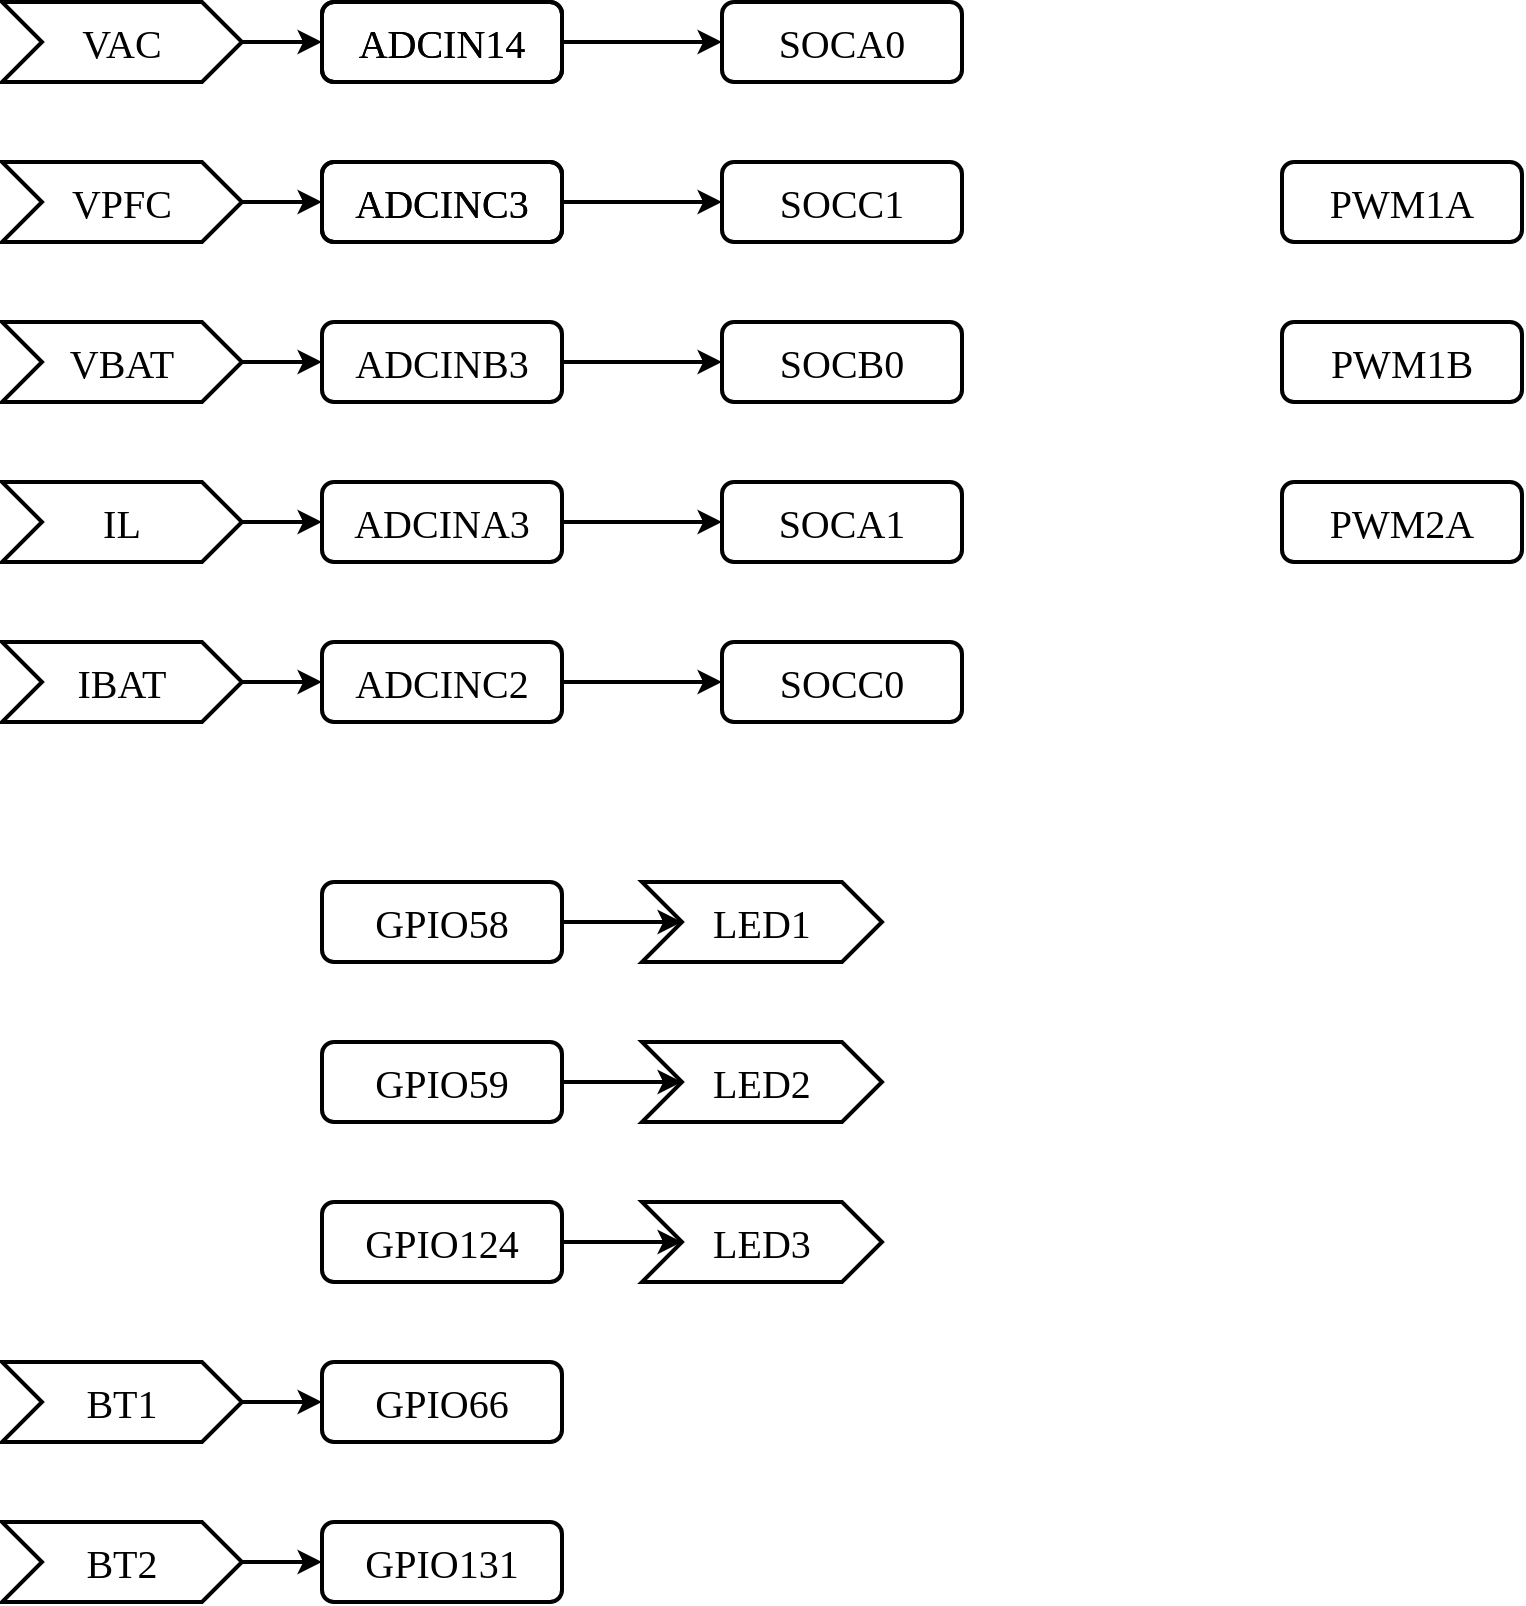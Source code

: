 <mxfile version="20.3.0" type="device"><diagram id="MOgUNtLqQw-Zzr0M2ZQ3" name="Page-1"><mxGraphModel dx="2031" dy="1224" grid="1" gridSize="10" guides="1" tooltips="1" connect="1" arrows="1" fold="1" page="1" pageScale="1" pageWidth="1654" pageHeight="2336" math="0" shadow="0"><root><mxCell id="0"/><mxCell id="1" parent="0"/><mxCell id="oqWOclkFIm8iyKZYhVra-11" value="" style="edgeStyle=orthogonalEdgeStyle;rounded=0;orthogonalLoop=1;jettySize=auto;html=1;fontFamily=Comic Sans MS;fontSize=20;strokeWidth=2;" edge="1" parent="1" source="oqWOclkFIm8iyKZYhVra-1" target="oqWOclkFIm8iyKZYhVra-6"><mxGeometry relative="1" as="geometry"/></mxCell><mxCell id="oqWOclkFIm8iyKZYhVra-1" value="&lt;font style=&quot;font-size: 20px;&quot; face=&quot;Comic Sans MS&quot;&gt;VAC&lt;/font&gt;" style="shape=step;perimeter=stepPerimeter;whiteSpace=wrap;html=1;fixedSize=1;strokeWidth=2;fillColor=none;" vertex="1" parent="1"><mxGeometry x="520" y="280" width="120" height="40" as="geometry"/></mxCell><mxCell id="oqWOclkFIm8iyKZYhVra-12" value="" style="edgeStyle=orthogonalEdgeStyle;rounded=0;orthogonalLoop=1;jettySize=auto;html=1;strokeWidth=2;fontFamily=Comic Sans MS;fontSize=20;" edge="1" parent="1" source="oqWOclkFIm8iyKZYhVra-2" target="oqWOclkFIm8iyKZYhVra-7"><mxGeometry relative="1" as="geometry"/></mxCell><mxCell id="oqWOclkFIm8iyKZYhVra-2" value="&lt;font style=&quot;font-size: 20px;&quot; face=&quot;Comic Sans MS&quot;&gt;VPFC&lt;/font&gt;" style="shape=step;perimeter=stepPerimeter;whiteSpace=wrap;html=1;fixedSize=1;strokeWidth=2;fillColor=none;" vertex="1" parent="1"><mxGeometry x="520" y="360" width="120" height="40" as="geometry"/></mxCell><mxCell id="oqWOclkFIm8iyKZYhVra-13" value="" style="edgeStyle=orthogonalEdgeStyle;rounded=0;orthogonalLoop=1;jettySize=auto;html=1;strokeWidth=2;fontFamily=Comic Sans MS;fontSize=20;" edge="1" parent="1" source="oqWOclkFIm8iyKZYhVra-3" target="oqWOclkFIm8iyKZYhVra-8"><mxGeometry relative="1" as="geometry"/></mxCell><mxCell id="oqWOclkFIm8iyKZYhVra-3" value="&lt;font style=&quot;font-size: 20px;&quot; face=&quot;Comic Sans MS&quot;&gt;VBAT&lt;/font&gt;" style="shape=step;perimeter=stepPerimeter;whiteSpace=wrap;html=1;fixedSize=1;strokeWidth=2;fillColor=none;" vertex="1" parent="1"><mxGeometry x="520" y="440" width="120" height="40" as="geometry"/></mxCell><mxCell id="oqWOclkFIm8iyKZYhVra-14" value="" style="edgeStyle=orthogonalEdgeStyle;rounded=0;orthogonalLoop=1;jettySize=auto;html=1;strokeWidth=2;fontFamily=Comic Sans MS;fontSize=20;" edge="1" parent="1" source="oqWOclkFIm8iyKZYhVra-4" target="oqWOclkFIm8iyKZYhVra-9"><mxGeometry relative="1" as="geometry"/></mxCell><mxCell id="oqWOclkFIm8iyKZYhVra-4" value="&lt;font face=&quot;Comic Sans MS&quot;&gt;&lt;span style=&quot;font-size: 20px;&quot;&gt;IL&lt;/span&gt;&lt;/font&gt;" style="shape=step;perimeter=stepPerimeter;whiteSpace=wrap;html=1;fixedSize=1;strokeWidth=2;fillColor=none;" vertex="1" parent="1"><mxGeometry x="520" y="520" width="120" height="40" as="geometry"/></mxCell><mxCell id="oqWOclkFIm8iyKZYhVra-15" value="" style="edgeStyle=orthogonalEdgeStyle;rounded=0;orthogonalLoop=1;jettySize=auto;html=1;strokeWidth=2;fontFamily=Comic Sans MS;fontSize=20;" edge="1" parent="1" source="oqWOclkFIm8iyKZYhVra-5" target="oqWOclkFIm8iyKZYhVra-10"><mxGeometry relative="1" as="geometry"/></mxCell><mxCell id="oqWOclkFIm8iyKZYhVra-5" value="&lt;font face=&quot;Comic Sans MS&quot;&gt;&lt;span style=&quot;font-size: 20px;&quot;&gt;IBAT&lt;/span&gt;&lt;/font&gt;" style="shape=step;perimeter=stepPerimeter;whiteSpace=wrap;html=1;fixedSize=1;strokeWidth=2;fillColor=none;" vertex="1" parent="1"><mxGeometry x="520" y="600" width="120" height="40" as="geometry"/></mxCell><mxCell id="oqWOclkFIm8iyKZYhVra-6" value="ADCIN14" style="rounded=1;whiteSpace=wrap;html=1;strokeWidth=2;fontFamily=Comic Sans MS;fontSize=20;fillColor=none;" vertex="1" parent="1"><mxGeometry x="680" y="280" width="120" height="40" as="geometry"/></mxCell><mxCell id="oqWOclkFIm8iyKZYhVra-7" value="ADCINC3" style="rounded=1;whiteSpace=wrap;html=1;strokeWidth=2;fontFamily=Comic Sans MS;fontSize=20;fillColor=none;" vertex="1" parent="1"><mxGeometry x="680" y="360" width="120" height="40" as="geometry"/></mxCell><mxCell id="oqWOclkFIm8iyKZYhVra-45" value="" style="edgeStyle=orthogonalEdgeStyle;rounded=0;orthogonalLoop=1;jettySize=auto;html=1;strokeWidth=2;fontFamily=Comic Sans MS;fontSize=20;" edge="1" parent="1" source="oqWOclkFIm8iyKZYhVra-8" target="oqWOclkFIm8iyKZYhVra-40"><mxGeometry relative="1" as="geometry"/></mxCell><mxCell id="oqWOclkFIm8iyKZYhVra-8" value="ADCINB3" style="rounded=1;whiteSpace=wrap;html=1;strokeWidth=2;fontFamily=Comic Sans MS;fontSize=20;fillColor=none;" vertex="1" parent="1"><mxGeometry x="680" y="440" width="120" height="40" as="geometry"/></mxCell><mxCell id="oqWOclkFIm8iyKZYhVra-46" value="" style="edgeStyle=orthogonalEdgeStyle;rounded=0;orthogonalLoop=1;jettySize=auto;html=1;strokeWidth=2;fontFamily=Comic Sans MS;fontSize=20;" edge="1" parent="1" source="oqWOclkFIm8iyKZYhVra-9" target="oqWOclkFIm8iyKZYhVra-41"><mxGeometry relative="1" as="geometry"/></mxCell><mxCell id="oqWOclkFIm8iyKZYhVra-9" value="ADCINA3" style="rounded=1;whiteSpace=wrap;html=1;strokeWidth=2;fontFamily=Comic Sans MS;fontSize=20;fillColor=none;" vertex="1" parent="1"><mxGeometry x="680" y="520" width="120" height="40" as="geometry"/></mxCell><mxCell id="oqWOclkFIm8iyKZYhVra-47" value="" style="edgeStyle=orthogonalEdgeStyle;rounded=0;orthogonalLoop=1;jettySize=auto;html=1;strokeWidth=2;fontFamily=Comic Sans MS;fontSize=20;" edge="1" parent="1" source="oqWOclkFIm8iyKZYhVra-10" target="oqWOclkFIm8iyKZYhVra-42"><mxGeometry relative="1" as="geometry"/></mxCell><mxCell id="oqWOclkFIm8iyKZYhVra-10" value="ADCINC2" style="rounded=1;whiteSpace=wrap;html=1;strokeWidth=2;fontFamily=Comic Sans MS;fontSize=20;fillColor=none;" vertex="1" parent="1"><mxGeometry x="680" y="600" width="120" height="40" as="geometry"/></mxCell><mxCell id="oqWOclkFIm8iyKZYhVra-43" value="" style="edgeStyle=orthogonalEdgeStyle;rounded=0;orthogonalLoop=1;jettySize=auto;html=1;strokeWidth=2;fontFamily=Comic Sans MS;fontSize=20;" edge="1" parent="1" source="oqWOclkFIm8iyKZYhVra-16" target="oqWOclkFIm8iyKZYhVra-38"><mxGeometry relative="1" as="geometry"/></mxCell><mxCell id="oqWOclkFIm8iyKZYhVra-16" value="ADCIN14" style="rounded=1;whiteSpace=wrap;html=1;strokeWidth=2;fontFamily=Comic Sans MS;fontSize=20;fillColor=none;" vertex="1" parent="1"><mxGeometry x="680" y="280" width="120" height="40" as="geometry"/></mxCell><mxCell id="oqWOclkFIm8iyKZYhVra-44" value="" style="edgeStyle=orthogonalEdgeStyle;rounded=0;orthogonalLoop=1;jettySize=auto;html=1;strokeWidth=2;fontFamily=Comic Sans MS;fontSize=20;" edge="1" parent="1" source="oqWOclkFIm8iyKZYhVra-17" target="oqWOclkFIm8iyKZYhVra-39"><mxGeometry relative="1" as="geometry"/></mxCell><mxCell id="oqWOclkFIm8iyKZYhVra-17" value="ADCINC3" style="rounded=1;whiteSpace=wrap;html=1;strokeWidth=2;fontFamily=Comic Sans MS;fontSize=20;fillColor=none;" vertex="1" parent="1"><mxGeometry x="680" y="360" width="120" height="40" as="geometry"/></mxCell><mxCell id="oqWOclkFIm8iyKZYhVra-18" value="PWM1A" style="rounded=1;whiteSpace=wrap;html=1;strokeWidth=2;fontFamily=Comic Sans MS;fontSize=20;fillColor=none;" vertex="1" parent="1"><mxGeometry x="1160" y="360" width="120" height="40" as="geometry"/></mxCell><mxCell id="oqWOclkFIm8iyKZYhVra-19" value="PWM1B" style="rounded=1;whiteSpace=wrap;html=1;strokeWidth=2;fontFamily=Comic Sans MS;fontSize=20;fillColor=none;" vertex="1" parent="1"><mxGeometry x="1160" y="440" width="120" height="40" as="geometry"/></mxCell><mxCell id="oqWOclkFIm8iyKZYhVra-20" value="PWM2A" style="rounded=1;whiteSpace=wrap;html=1;strokeWidth=2;fontFamily=Comic Sans MS;fontSize=20;fillColor=none;" vertex="1" parent="1"><mxGeometry x="1160" y="520" width="120" height="40" as="geometry"/></mxCell><mxCell id="oqWOclkFIm8iyKZYhVra-22" value="GPIO66" style="rounded=1;whiteSpace=wrap;html=1;strokeWidth=2;fontFamily=Comic Sans MS;fontSize=20;fillColor=none;" vertex="1" parent="1"><mxGeometry x="680" y="960" width="120" height="40" as="geometry"/></mxCell><mxCell id="oqWOclkFIm8iyKZYhVra-26" value="" style="edgeStyle=orthogonalEdgeStyle;rounded=0;orthogonalLoop=1;jettySize=auto;html=1;strokeWidth=2;fontFamily=Comic Sans MS;fontSize=20;" edge="1" parent="1" source="oqWOclkFIm8iyKZYhVra-23" target="oqWOclkFIm8iyKZYhVra-22"><mxGeometry relative="1" as="geometry"/></mxCell><mxCell id="oqWOclkFIm8iyKZYhVra-23" value="&lt;font style=&quot;font-size: 20px;&quot; face=&quot;Comic Sans MS&quot;&gt;BT1&lt;/font&gt;" style="shape=step;perimeter=stepPerimeter;whiteSpace=wrap;html=1;fixedSize=1;strokeWidth=2;fillColor=none;" vertex="1" parent="1"><mxGeometry x="520" y="960" width="120" height="40" as="geometry"/></mxCell><mxCell id="oqWOclkFIm8iyKZYhVra-27" value="" style="edgeStyle=orthogonalEdgeStyle;rounded=0;orthogonalLoop=1;jettySize=auto;html=1;strokeWidth=2;fontFamily=Comic Sans MS;fontSize=20;" edge="1" parent="1" source="oqWOclkFIm8iyKZYhVra-24" target="oqWOclkFIm8iyKZYhVra-25"><mxGeometry relative="1" as="geometry"/></mxCell><mxCell id="oqWOclkFIm8iyKZYhVra-24" value="&lt;font style=&quot;font-size: 20px;&quot; face=&quot;Comic Sans MS&quot;&gt;BT2&lt;/font&gt;" style="shape=step;perimeter=stepPerimeter;whiteSpace=wrap;html=1;fixedSize=1;strokeWidth=2;fillColor=none;" vertex="1" parent="1"><mxGeometry x="520" y="1040" width="120" height="40" as="geometry"/></mxCell><mxCell id="oqWOclkFIm8iyKZYhVra-25" value="GPIO131" style="rounded=1;whiteSpace=wrap;html=1;strokeWidth=2;fontFamily=Comic Sans MS;fontSize=20;fillColor=none;" vertex="1" parent="1"><mxGeometry x="680" y="1040" width="120" height="40" as="geometry"/></mxCell><mxCell id="oqWOclkFIm8iyKZYhVra-32" value="" style="edgeStyle=orthogonalEdgeStyle;rounded=0;orthogonalLoop=1;jettySize=auto;html=1;strokeWidth=2;fontFamily=Comic Sans MS;fontSize=20;" edge="1" parent="1" source="oqWOclkFIm8iyKZYhVra-28" target="oqWOclkFIm8iyKZYhVra-31"><mxGeometry relative="1" as="geometry"/></mxCell><mxCell id="oqWOclkFIm8iyKZYhVra-28" value="GPIO58" style="rounded=1;whiteSpace=wrap;html=1;strokeWidth=2;fontFamily=Comic Sans MS;fontSize=20;fillColor=none;" vertex="1" parent="1"><mxGeometry x="680" y="720" width="120" height="40" as="geometry"/></mxCell><mxCell id="oqWOclkFIm8iyKZYhVra-36" value="" style="edgeStyle=orthogonalEdgeStyle;rounded=0;orthogonalLoop=1;jettySize=auto;html=1;strokeWidth=2;fontFamily=Comic Sans MS;fontSize=20;" edge="1" parent="1" source="oqWOclkFIm8iyKZYhVra-29" target="oqWOclkFIm8iyKZYhVra-34"><mxGeometry relative="1" as="geometry"/></mxCell><mxCell id="oqWOclkFIm8iyKZYhVra-29" value="GPIO59" style="rounded=1;whiteSpace=wrap;html=1;strokeWidth=2;fontFamily=Comic Sans MS;fontSize=20;fillColor=none;" vertex="1" parent="1"><mxGeometry x="680" y="800" width="120" height="40" as="geometry"/></mxCell><mxCell id="oqWOclkFIm8iyKZYhVra-37" value="" style="edgeStyle=orthogonalEdgeStyle;rounded=0;orthogonalLoop=1;jettySize=auto;html=1;strokeWidth=2;fontFamily=Comic Sans MS;fontSize=20;" edge="1" parent="1" source="oqWOclkFIm8iyKZYhVra-30" target="oqWOclkFIm8iyKZYhVra-35"><mxGeometry relative="1" as="geometry"/></mxCell><mxCell id="oqWOclkFIm8iyKZYhVra-30" value="GPIO124" style="rounded=1;whiteSpace=wrap;html=1;strokeWidth=2;fontFamily=Comic Sans MS;fontSize=20;fillColor=none;" vertex="1" parent="1"><mxGeometry x="680" y="880" width="120" height="40" as="geometry"/></mxCell><mxCell id="oqWOclkFIm8iyKZYhVra-31" value="&lt;font face=&quot;Comic Sans MS&quot;&gt;&lt;span style=&quot;font-size: 20px;&quot;&gt;LED1&lt;/span&gt;&lt;/font&gt;" style="shape=step;perimeter=stepPerimeter;whiteSpace=wrap;html=1;fixedSize=1;strokeWidth=2;fillColor=none;" vertex="1" parent="1"><mxGeometry x="840" y="720" width="120" height="40" as="geometry"/></mxCell><mxCell id="oqWOclkFIm8iyKZYhVra-34" value="&lt;font face=&quot;Comic Sans MS&quot;&gt;&lt;span style=&quot;font-size: 20px;&quot;&gt;LED2&lt;/span&gt;&lt;/font&gt;" style="shape=step;perimeter=stepPerimeter;whiteSpace=wrap;html=1;fixedSize=1;strokeWidth=2;fillColor=none;" vertex="1" parent="1"><mxGeometry x="840" y="800" width="120" height="40" as="geometry"/></mxCell><mxCell id="oqWOclkFIm8iyKZYhVra-35" value="&lt;font face=&quot;Comic Sans MS&quot;&gt;&lt;span style=&quot;font-size: 20px;&quot;&gt;LED3&lt;/span&gt;&lt;/font&gt;" style="shape=step;perimeter=stepPerimeter;whiteSpace=wrap;html=1;fixedSize=1;strokeWidth=2;fillColor=none;" vertex="1" parent="1"><mxGeometry x="840" y="880" width="120" height="40" as="geometry"/></mxCell><mxCell id="oqWOclkFIm8iyKZYhVra-38" value="SOCA0" style="rounded=1;whiteSpace=wrap;html=1;strokeWidth=2;fontFamily=Comic Sans MS;fontSize=20;fillColor=none;" vertex="1" parent="1"><mxGeometry x="880" y="280" width="120" height="40" as="geometry"/></mxCell><mxCell id="oqWOclkFIm8iyKZYhVra-39" value="SOCC1" style="rounded=1;whiteSpace=wrap;html=1;strokeWidth=2;fontFamily=Comic Sans MS;fontSize=20;fillColor=none;" vertex="1" parent="1"><mxGeometry x="880" y="360" width="120" height="40" as="geometry"/></mxCell><mxCell id="oqWOclkFIm8iyKZYhVra-40" value="SOCB0" style="rounded=1;whiteSpace=wrap;html=1;strokeWidth=2;fontFamily=Comic Sans MS;fontSize=20;fillColor=none;" vertex="1" parent="1"><mxGeometry x="880" y="440" width="120" height="40" as="geometry"/></mxCell><mxCell id="oqWOclkFIm8iyKZYhVra-41" value="SOCA1" style="rounded=1;whiteSpace=wrap;html=1;strokeWidth=2;fontFamily=Comic Sans MS;fontSize=20;fillColor=none;" vertex="1" parent="1"><mxGeometry x="880" y="520" width="120" height="40" as="geometry"/></mxCell><mxCell id="oqWOclkFIm8iyKZYhVra-42" value="SOCC0" style="rounded=1;whiteSpace=wrap;html=1;strokeWidth=2;fontFamily=Comic Sans MS;fontSize=20;fillColor=none;" vertex="1" parent="1"><mxGeometry x="880" y="600" width="120" height="40" as="geometry"/></mxCell></root></mxGraphModel></diagram></mxfile>